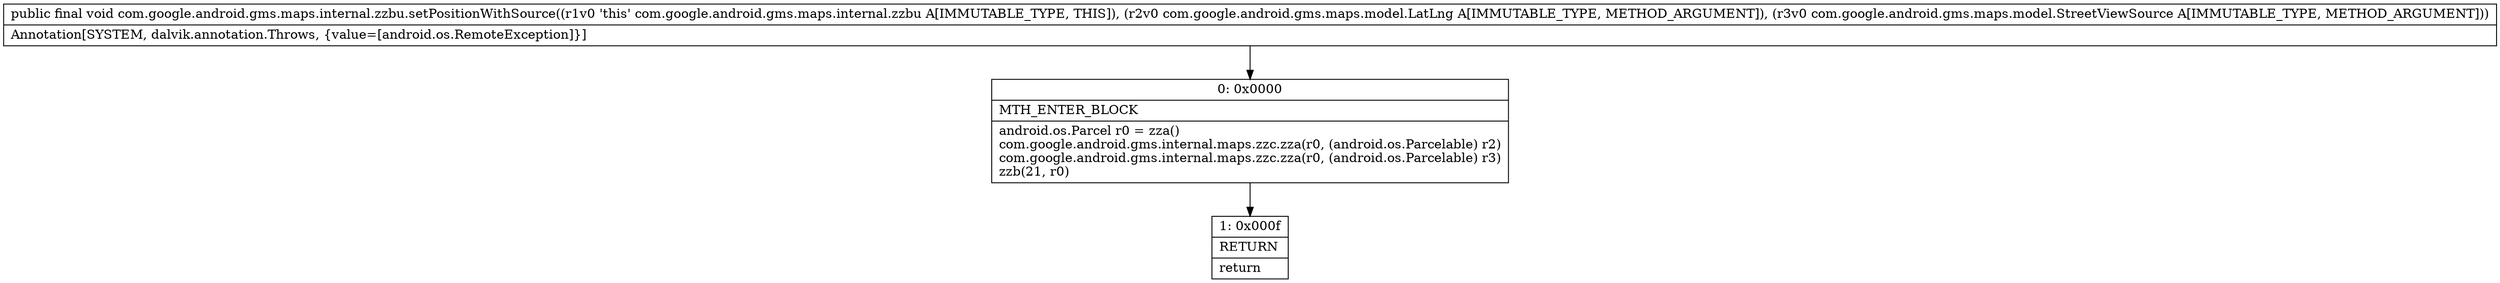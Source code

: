 digraph "CFG forcom.google.android.gms.maps.internal.zzbu.setPositionWithSource(Lcom\/google\/android\/gms\/maps\/model\/LatLng;Lcom\/google\/android\/gms\/maps\/model\/StreetViewSource;)V" {
Node_0 [shape=record,label="{0\:\ 0x0000|MTH_ENTER_BLOCK\l|android.os.Parcel r0 = zza()\lcom.google.android.gms.internal.maps.zzc.zza(r0, (android.os.Parcelable) r2)\lcom.google.android.gms.internal.maps.zzc.zza(r0, (android.os.Parcelable) r3)\lzzb(21, r0)\l}"];
Node_1 [shape=record,label="{1\:\ 0x000f|RETURN\l|return\l}"];
MethodNode[shape=record,label="{public final void com.google.android.gms.maps.internal.zzbu.setPositionWithSource((r1v0 'this' com.google.android.gms.maps.internal.zzbu A[IMMUTABLE_TYPE, THIS]), (r2v0 com.google.android.gms.maps.model.LatLng A[IMMUTABLE_TYPE, METHOD_ARGUMENT]), (r3v0 com.google.android.gms.maps.model.StreetViewSource A[IMMUTABLE_TYPE, METHOD_ARGUMENT]))  | Annotation[SYSTEM, dalvik.annotation.Throws, \{value=[android.os.RemoteException]\}]\l}"];
MethodNode -> Node_0;
Node_0 -> Node_1;
}

